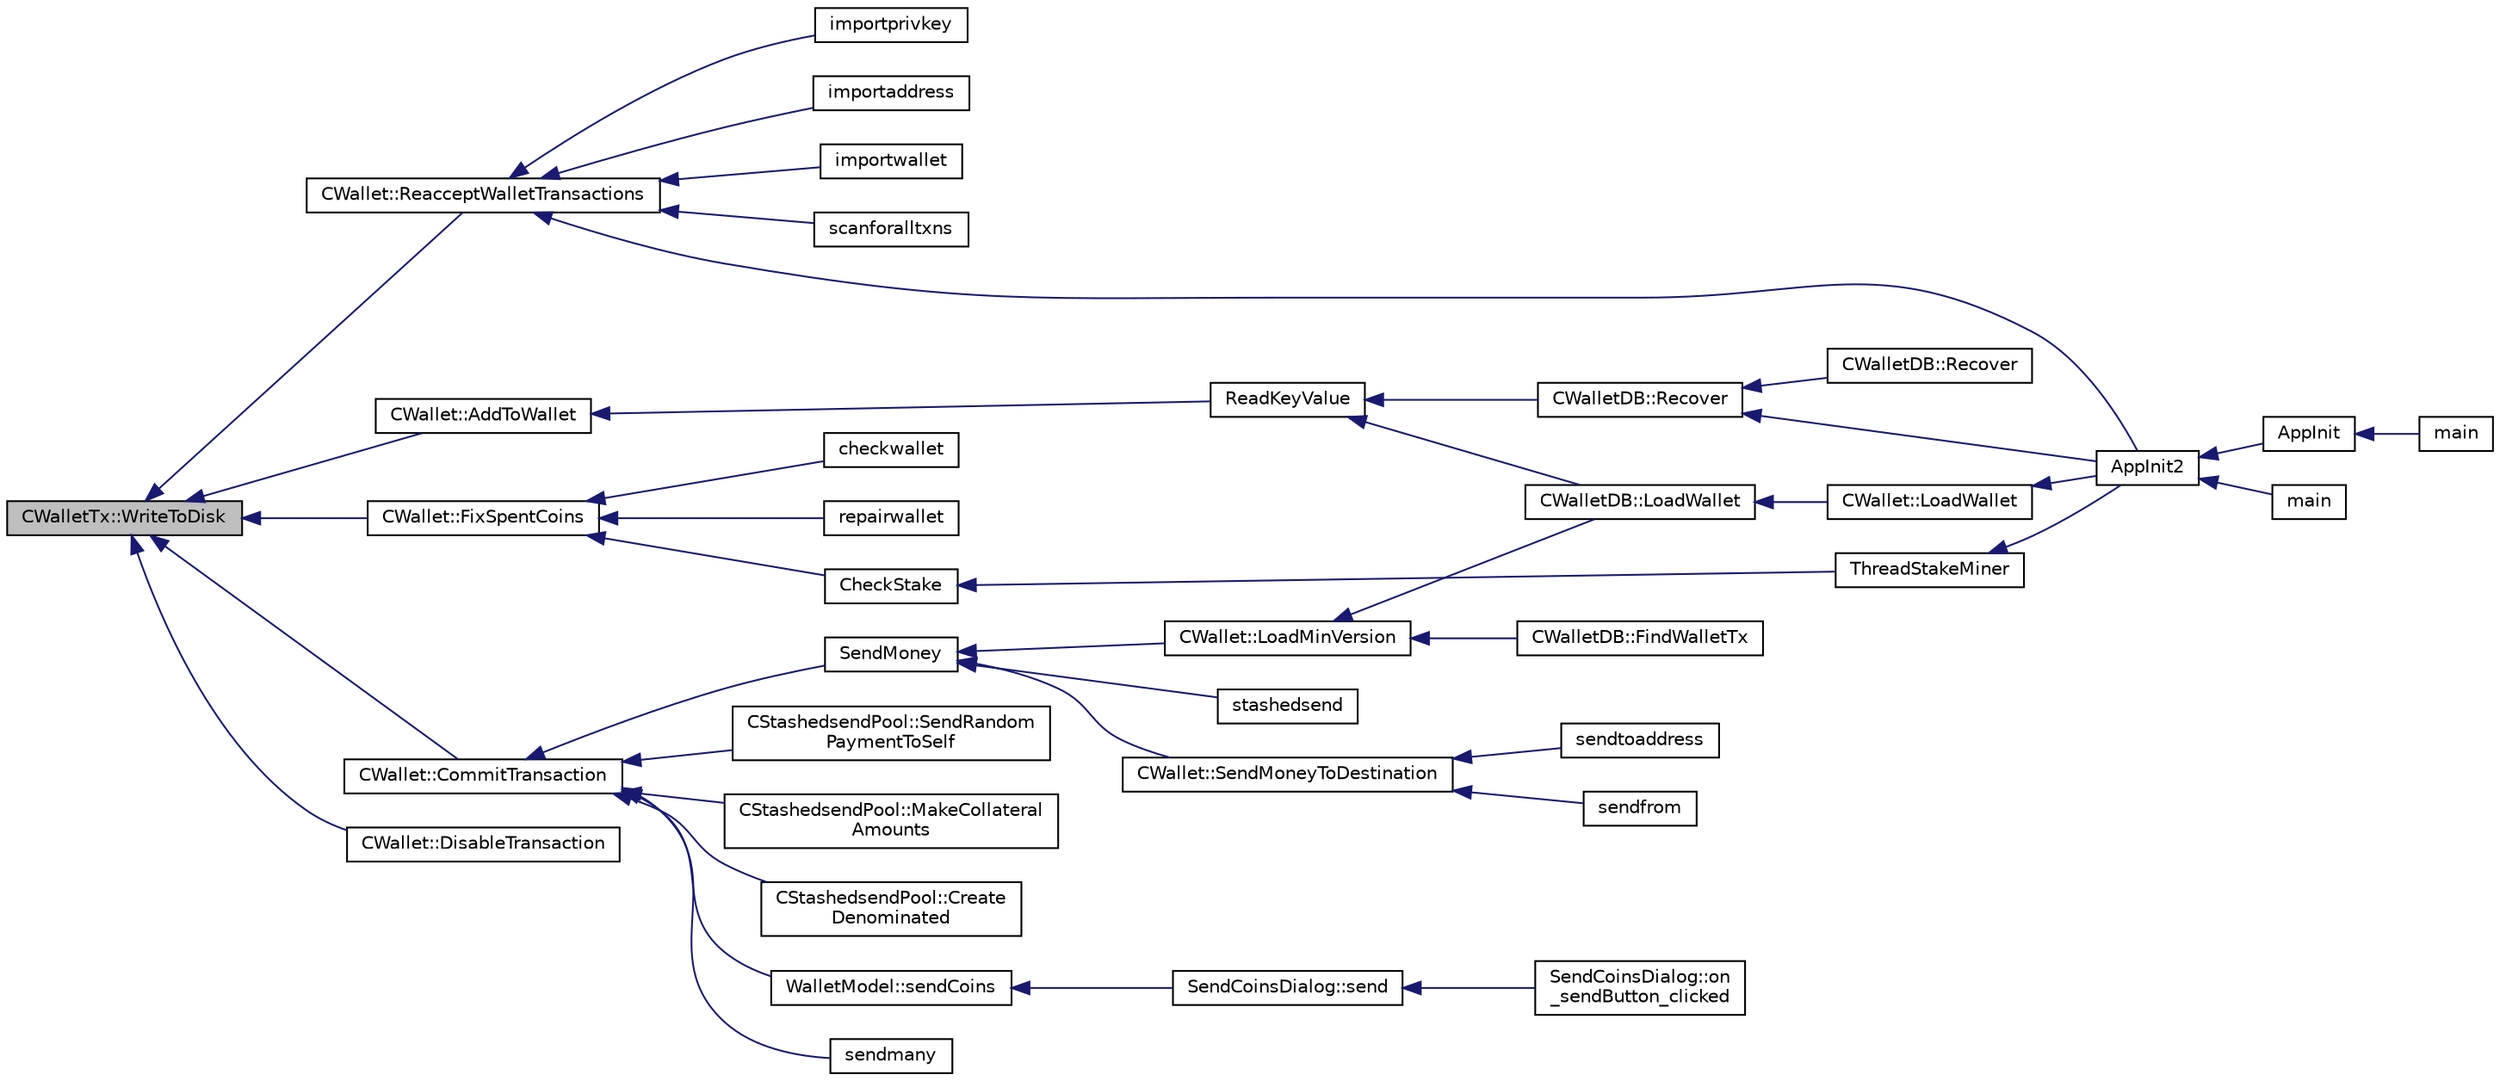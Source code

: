 digraph "CWalletTx::WriteToDisk"
{
  edge [fontname="Helvetica",fontsize="10",labelfontname="Helvetica",labelfontsize="10"];
  node [fontname="Helvetica",fontsize="10",shape=record];
  rankdir="LR";
  Node844 [label="CWalletTx::WriteToDisk",height=0.2,width=0.4,color="black", fillcolor="grey75", style="filled", fontcolor="black"];
  Node844 -> Node845 [dir="back",color="midnightblue",fontsize="10",style="solid",fontname="Helvetica"];
  Node845 [label="CWallet::AddToWallet",height=0.2,width=0.4,color="black", fillcolor="white", style="filled",URL="$d2/de5/class_c_wallet.html#adf34c789fd6eab1eeed22ef16837f558"];
  Node845 -> Node846 [dir="back",color="midnightblue",fontsize="10",style="solid",fontname="Helvetica"];
  Node846 [label="ReadKeyValue",height=0.2,width=0.4,color="black", fillcolor="white", style="filled",URL="$dc/d75/walletdb_8cpp.html#ad1f171cf096f5479805a06fc20480343"];
  Node846 -> Node847 [dir="back",color="midnightblue",fontsize="10",style="solid",fontname="Helvetica"];
  Node847 [label="CWalletDB::LoadWallet",height=0.2,width=0.4,color="black", fillcolor="white", style="filled",URL="$d4/d90/class_c_wallet_d_b.html#a14f26e53502d1a60dd2b034f830acf03"];
  Node847 -> Node848 [dir="back",color="midnightblue",fontsize="10",style="solid",fontname="Helvetica"];
  Node848 [label="CWallet::LoadWallet",height=0.2,width=0.4,color="black", fillcolor="white", style="filled",URL="$d2/de5/class_c_wallet.html#a5d7b244b8ed0cbe24233ee0b6ca3cae0"];
  Node848 -> Node849 [dir="back",color="midnightblue",fontsize="10",style="solid",fontname="Helvetica"];
  Node849 [label="AppInit2",height=0.2,width=0.4,color="black", fillcolor="white", style="filled",URL="$d8/dc0/init_8h.html#a1a4c1bfbf6ba1db77e988b89b9cadfd3",tooltip="Initialize ion. "];
  Node849 -> Node850 [dir="back",color="midnightblue",fontsize="10",style="solid",fontname="Helvetica"];
  Node850 [label="AppInit",height=0.2,width=0.4,color="black", fillcolor="white", style="filled",URL="$d4/d35/iond_8cpp.html#ac59316b767e6984e1285f0531275286b"];
  Node850 -> Node851 [dir="back",color="midnightblue",fontsize="10",style="solid",fontname="Helvetica"];
  Node851 [label="main",height=0.2,width=0.4,color="black", fillcolor="white", style="filled",URL="$d4/d35/iond_8cpp.html#a0ddf1224851353fc92bfbff6f499fa97"];
  Node849 -> Node852 [dir="back",color="midnightblue",fontsize="10",style="solid",fontname="Helvetica"];
  Node852 [label="main",height=0.2,width=0.4,color="black", fillcolor="white", style="filled",URL="$d5/d2d/ion_8cpp.html#a0ddf1224851353fc92bfbff6f499fa97"];
  Node846 -> Node853 [dir="back",color="midnightblue",fontsize="10",style="solid",fontname="Helvetica"];
  Node853 [label="CWalletDB::Recover",height=0.2,width=0.4,color="black", fillcolor="white", style="filled",URL="$d4/d90/class_c_wallet_d_b.html#a3ebeb12f37d9c66512e2bc2903a6854a"];
  Node853 -> Node849 [dir="back",color="midnightblue",fontsize="10",style="solid",fontname="Helvetica"];
  Node853 -> Node854 [dir="back",color="midnightblue",fontsize="10",style="solid",fontname="Helvetica"];
  Node854 [label="CWalletDB::Recover",height=0.2,width=0.4,color="black", fillcolor="white", style="filled",URL="$d4/d90/class_c_wallet_d_b.html#a44388f1c3ee63191dcb78b1001e9390c"];
  Node844 -> Node855 [dir="back",color="midnightblue",fontsize="10",style="solid",fontname="Helvetica"];
  Node855 [label="CWallet::ReacceptWalletTransactions",height=0.2,width=0.4,color="black", fillcolor="white", style="filled",URL="$d2/de5/class_c_wallet.html#a796c23450c8482e10e0c75ae5c1fa8ed"];
  Node855 -> Node849 [dir="back",color="midnightblue",fontsize="10",style="solid",fontname="Helvetica"];
  Node855 -> Node856 [dir="back",color="midnightblue",fontsize="10",style="solid",fontname="Helvetica"];
  Node856 [label="importprivkey",height=0.2,width=0.4,color="black", fillcolor="white", style="filled",URL="$dc/dbf/rpcdump_8cpp.html#a3a6fdb974fce01220a895393d444e981"];
  Node855 -> Node857 [dir="back",color="midnightblue",fontsize="10",style="solid",fontname="Helvetica"];
  Node857 [label="importaddress",height=0.2,width=0.4,color="black", fillcolor="white", style="filled",URL="$dc/dbf/rpcdump_8cpp.html#a457bc572859c8265c72a0afd1a6db56c"];
  Node855 -> Node858 [dir="back",color="midnightblue",fontsize="10",style="solid",fontname="Helvetica"];
  Node858 [label="importwallet",height=0.2,width=0.4,color="black", fillcolor="white", style="filled",URL="$dc/dbf/rpcdump_8cpp.html#a2566d5c9dd1938b74e70398cdb3ac5c1"];
  Node855 -> Node859 [dir="back",color="midnightblue",fontsize="10",style="solid",fontname="Helvetica"];
  Node859 [label="scanforalltxns",height=0.2,width=0.4,color="black", fillcolor="white", style="filled",URL="$df/d1d/rpcwallet_8cpp.html#a798669ad37caa71ddd18f73bc5aa5841"];
  Node844 -> Node860 [dir="back",color="midnightblue",fontsize="10",style="solid",fontname="Helvetica"];
  Node860 [label="CWallet::CommitTransaction",height=0.2,width=0.4,color="black", fillcolor="white", style="filled",URL="$d2/de5/class_c_wallet.html#aa13fbeaebd271f910a54cc5b82d73fde"];
  Node860 -> Node861 [dir="back",color="midnightblue",fontsize="10",style="solid",fontname="Helvetica"];
  Node861 [label="WalletModel::sendCoins",height=0.2,width=0.4,color="black", fillcolor="white", style="filled",URL="$d4/d27/class_wallet_model.html#a053fb3ff2b8b0347f83e6bb591126746"];
  Node861 -> Node862 [dir="back",color="midnightblue",fontsize="10",style="solid",fontname="Helvetica"];
  Node862 [label="SendCoinsDialog::send",height=0.2,width=0.4,color="black", fillcolor="white", style="filled",URL="$d6/de6/class_send_coins_dialog.html#afd8d436a16ea7dba1276e8fdfdc8b2d3"];
  Node862 -> Node863 [dir="back",color="midnightblue",fontsize="10",style="solid",fontname="Helvetica"];
  Node863 [label="SendCoinsDialog::on\l_sendButton_clicked",height=0.2,width=0.4,color="black", fillcolor="white", style="filled",URL="$d6/de6/class_send_coins_dialog.html#a2cab7cf9ea5040b9e2189297f7d3c764"];
  Node860 -> Node864 [dir="back",color="midnightblue",fontsize="10",style="solid",fontname="Helvetica"];
  Node864 [label="SendMoney",height=0.2,width=0.4,color="black", fillcolor="white", style="filled",URL="$d5/d6b/rpcstashedsend_8cpp.html#a49669702f73a24c1d1dc5a08d7c0785f"];
  Node864 -> Node865 [dir="back",color="midnightblue",fontsize="10",style="solid",fontname="Helvetica"];
  Node865 [label="stashedsend",height=0.2,width=0.4,color="black", fillcolor="white", style="filled",URL="$d5/d6b/rpcstashedsend_8cpp.html#a5a7cb1ad55aeaa8bcbb5172e9153a75a"];
  Node864 -> Node866 [dir="back",color="midnightblue",fontsize="10",style="solid",fontname="Helvetica"];
  Node866 [label="CWallet::SendMoneyToDestination",height=0.2,width=0.4,color="black", fillcolor="white", style="filled",URL="$d2/de5/class_c_wallet.html#aad5d55fc472f6b9ccbec5af0a7246d60"];
  Node866 -> Node867 [dir="back",color="midnightblue",fontsize="10",style="solid",fontname="Helvetica"];
  Node867 [label="sendtoaddress",height=0.2,width=0.4,color="black", fillcolor="white", style="filled",URL="$df/d1d/rpcwallet_8cpp.html#a134064858f9cfa4775a6ae34cac2b133"];
  Node866 -> Node868 [dir="back",color="midnightblue",fontsize="10",style="solid",fontname="Helvetica"];
  Node868 [label="sendfrom",height=0.2,width=0.4,color="black", fillcolor="white", style="filled",URL="$df/d1d/rpcwallet_8cpp.html#a845eaefd9ec7752b1145c183205524d0"];
  Node864 -> Node869 [dir="back",color="midnightblue",fontsize="10",style="solid",fontname="Helvetica"];
  Node869 [label="CWallet::LoadMinVersion",height=0.2,width=0.4,color="black", fillcolor="white", style="filled",URL="$d2/de5/class_c_wallet.html#a88317da8dab80135b8db73e945e15b60"];
  Node869 -> Node847 [dir="back",color="midnightblue",fontsize="10",style="solid",fontname="Helvetica"];
  Node869 -> Node870 [dir="back",color="midnightblue",fontsize="10",style="solid",fontname="Helvetica"];
  Node870 [label="CWalletDB::FindWalletTx",height=0.2,width=0.4,color="black", fillcolor="white", style="filled",URL="$d4/d90/class_c_wallet_d_b.html#abaf9ab57bf283b3d929383b0b99940bd"];
  Node860 -> Node871 [dir="back",color="midnightblue",fontsize="10",style="solid",fontname="Helvetica"];
  Node871 [label="sendmany",height=0.2,width=0.4,color="black", fillcolor="white", style="filled",URL="$df/d1d/rpcwallet_8cpp.html#adeb5f23f20fb4e589dab23cadf75c92d"];
  Node860 -> Node872 [dir="back",color="midnightblue",fontsize="10",style="solid",fontname="Helvetica"];
  Node872 [label="CStashedsendPool::SendRandom\lPaymentToSelf",height=0.2,width=0.4,color="black", fillcolor="white", style="filled",URL="$dd/d8a/class_c_stashedsend_pool.html#acd9417cd11b55cbec6a04a41fbbba939",tooltip="Used for liquidity providers. "];
  Node860 -> Node873 [dir="back",color="midnightblue",fontsize="10",style="solid",fontname="Helvetica"];
  Node873 [label="CStashedsendPool::MakeCollateral\lAmounts",height=0.2,width=0.4,color="black", fillcolor="white", style="filled",URL="$dd/d8a/class_c_stashedsend_pool.html#af475cbfebb9c64e9e7b831f2415d921c",tooltip="Split up large inputs or make fee sized inputs. "];
  Node860 -> Node874 [dir="back",color="midnightblue",fontsize="10",style="solid",fontname="Helvetica"];
  Node874 [label="CStashedsendPool::Create\lDenominated",height=0.2,width=0.4,color="black", fillcolor="white", style="filled",URL="$dd/d8a/class_c_stashedsend_pool.html#a02b3808e3653ed966b4c60874a137490"];
  Node844 -> Node875 [dir="back",color="midnightblue",fontsize="10",style="solid",fontname="Helvetica"];
  Node875 [label="CWallet::FixSpentCoins",height=0.2,width=0.4,color="black", fillcolor="white", style="filled",URL="$d2/de5/class_c_wallet.html#a241637cb0e658b5980037e1490d31b11"];
  Node875 -> Node876 [dir="back",color="midnightblue",fontsize="10",style="solid",fontname="Helvetica"];
  Node876 [label="CheckStake",height=0.2,width=0.4,color="black", fillcolor="white", style="filled",URL="$de/d13/miner_8h.html#a68be4bcfa03b86095641eac5ca996fed",tooltip="Check mined proof-of-stake block. "];
  Node876 -> Node877 [dir="back",color="midnightblue",fontsize="10",style="solid",fontname="Helvetica"];
  Node877 [label="ThreadStakeMiner",height=0.2,width=0.4,color="black", fillcolor="white", style="filled",URL="$d6/de3/miner_8cpp.html#a31faece5ef0e403969b3d3debd79b352"];
  Node877 -> Node849 [dir="back",color="midnightblue",fontsize="10",style="solid",fontname="Helvetica"];
  Node875 -> Node878 [dir="back",color="midnightblue",fontsize="10",style="solid",fontname="Helvetica"];
  Node878 [label="checkwallet",height=0.2,width=0.4,color="black", fillcolor="white", style="filled",URL="$df/d1d/rpcwallet_8cpp.html#ac95c27d6c75d33b4b348e5a1dc3e8373"];
  Node875 -> Node879 [dir="back",color="midnightblue",fontsize="10",style="solid",fontname="Helvetica"];
  Node879 [label="repairwallet",height=0.2,width=0.4,color="black", fillcolor="white", style="filled",URL="$df/d1d/rpcwallet_8cpp.html#a108a0edf8845aea1cb901523c05bb9ea"];
  Node844 -> Node880 [dir="back",color="midnightblue",fontsize="10",style="solid",fontname="Helvetica"];
  Node880 [label="CWallet::DisableTransaction",height=0.2,width=0.4,color="black", fillcolor="white", style="filled",URL="$d2/de5/class_c_wallet.html#a1782cbf0771e3c5dc440cbfd421a97b2"];
}
